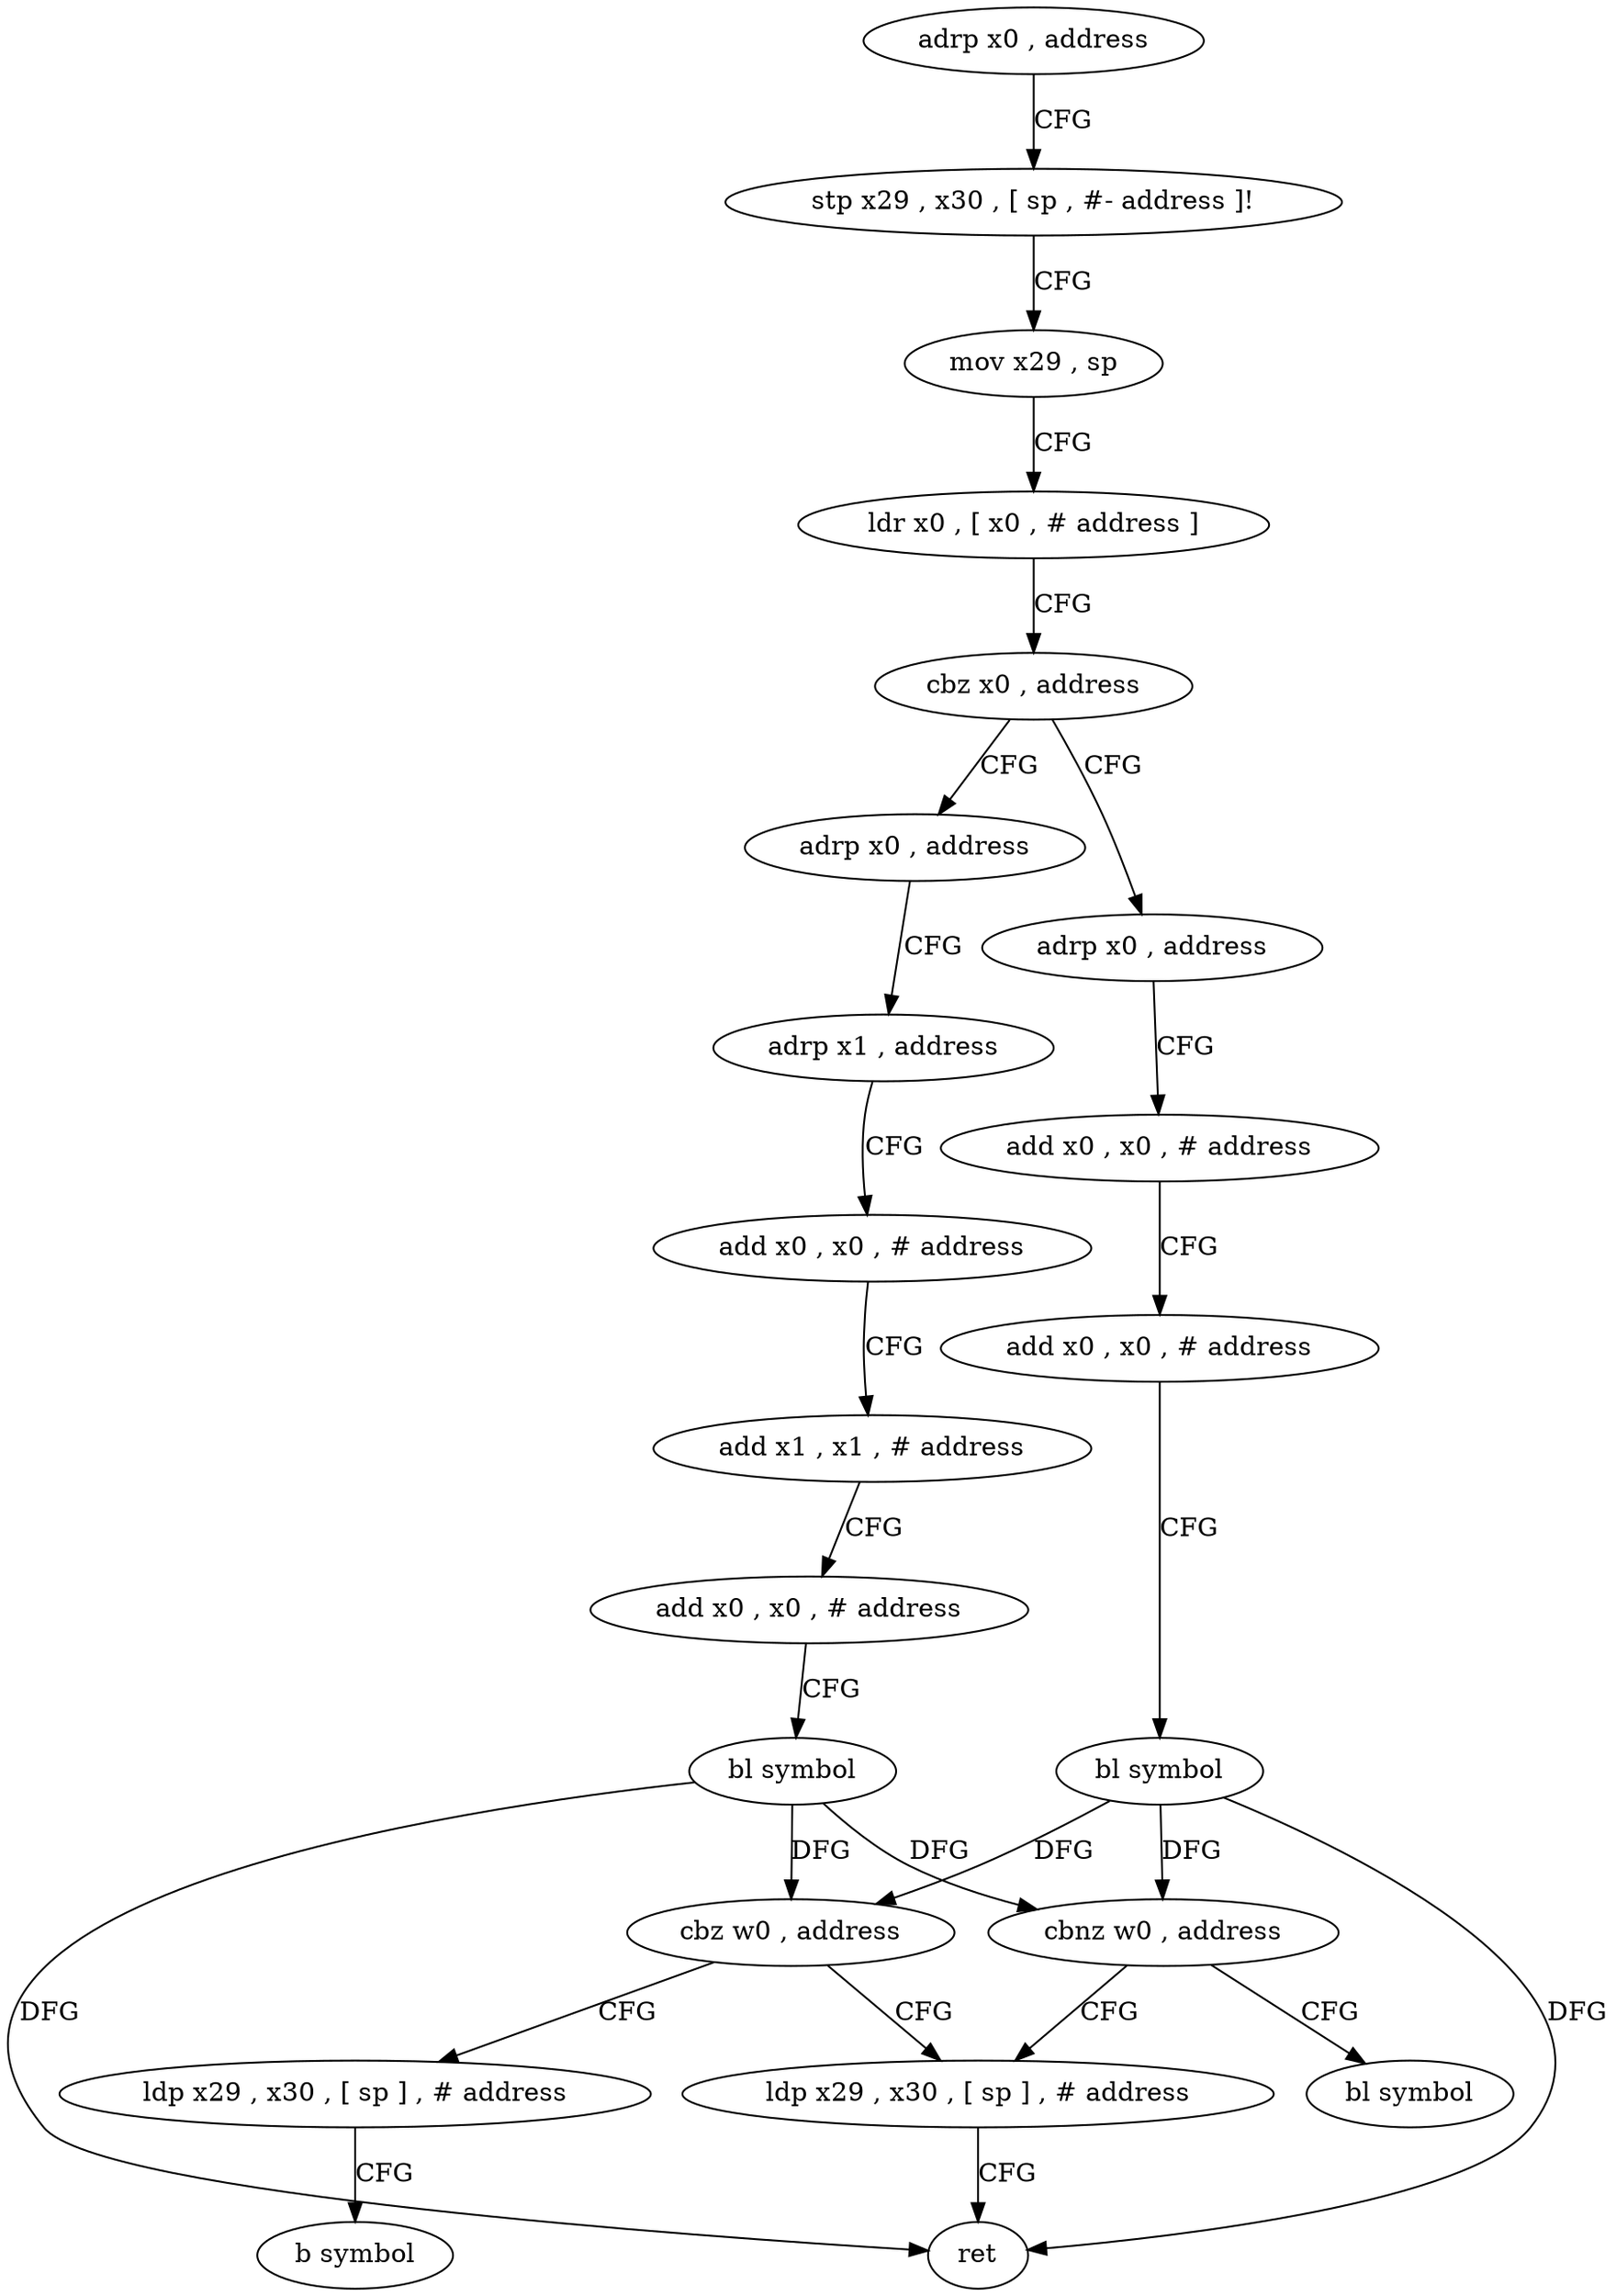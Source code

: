 digraph "func" {
"163520" [label = "adrp x0 , address" ]
"163524" [label = "stp x29 , x30 , [ sp , #- address ]!" ]
"163528" [label = "mov x29 , sp" ]
"163532" [label = "ldr x0 , [ x0 , # address ]" ]
"163536" [label = "cbz x0 , address" ]
"163576" [label = "adrp x0 , address" ]
"163540" [label = "adrp x0 , address" ]
"163580" [label = "add x0 , x0 , # address" ]
"163584" [label = "add x0 , x0 , # address" ]
"163588" [label = "bl symbol" ]
"163592" [label = "cbz w0 , address" ]
"163568" [label = "ldp x29 , x30 , [ sp ] , # address" ]
"163596" [label = "ldp x29 , x30 , [ sp ] , # address" ]
"163544" [label = "adrp x1 , address" ]
"163548" [label = "add x0 , x0 , # address" ]
"163552" [label = "add x1 , x1 , # address" ]
"163556" [label = "add x0 , x0 , # address" ]
"163560" [label = "bl symbol" ]
"163564" [label = "cbnz w0 , address" ]
"163604" [label = "bl symbol" ]
"163572" [label = "ret" ]
"163600" [label = "b symbol" ]
"163520" -> "163524" [ label = "CFG" ]
"163524" -> "163528" [ label = "CFG" ]
"163528" -> "163532" [ label = "CFG" ]
"163532" -> "163536" [ label = "CFG" ]
"163536" -> "163576" [ label = "CFG" ]
"163536" -> "163540" [ label = "CFG" ]
"163576" -> "163580" [ label = "CFG" ]
"163540" -> "163544" [ label = "CFG" ]
"163580" -> "163584" [ label = "CFG" ]
"163584" -> "163588" [ label = "CFG" ]
"163588" -> "163592" [ label = "DFG" ]
"163588" -> "163564" [ label = "DFG" ]
"163588" -> "163572" [ label = "DFG" ]
"163592" -> "163568" [ label = "CFG" ]
"163592" -> "163596" [ label = "CFG" ]
"163568" -> "163572" [ label = "CFG" ]
"163596" -> "163600" [ label = "CFG" ]
"163544" -> "163548" [ label = "CFG" ]
"163548" -> "163552" [ label = "CFG" ]
"163552" -> "163556" [ label = "CFG" ]
"163556" -> "163560" [ label = "CFG" ]
"163560" -> "163564" [ label = "DFG" ]
"163560" -> "163592" [ label = "DFG" ]
"163560" -> "163572" [ label = "DFG" ]
"163564" -> "163604" [ label = "CFG" ]
"163564" -> "163568" [ label = "CFG" ]
}
